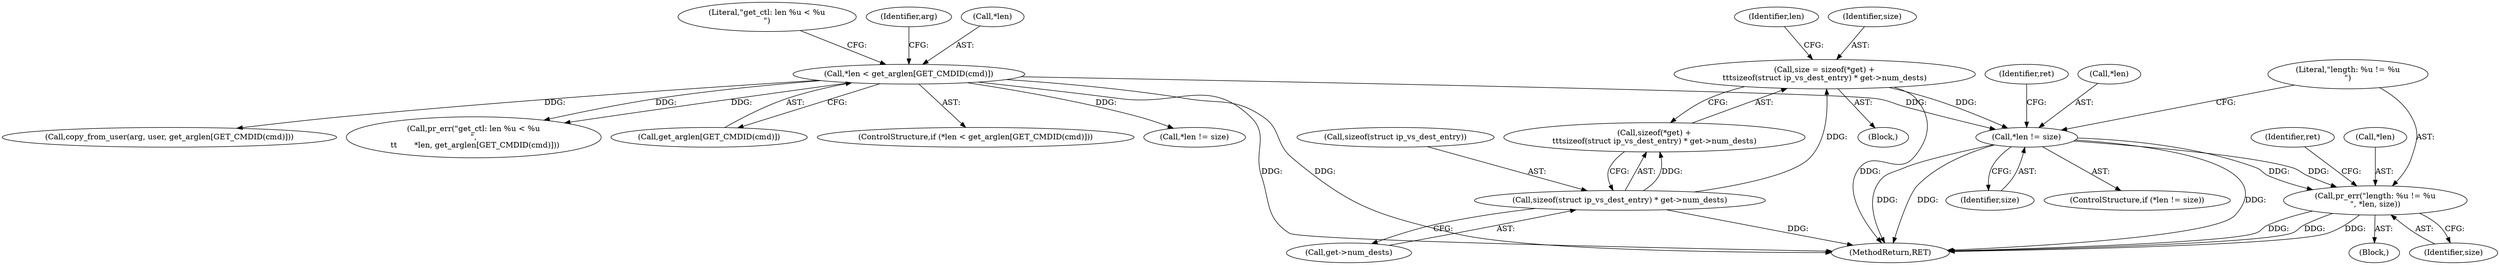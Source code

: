 digraph "0_linux_04bcef2a83f40c6db24222b27a52892cba39dffb@pointer" {
"1000359" [label="(Call,*len != size)"];
"1000119" [label="(Call,*len < get_arglen[GET_CMDID(cmd)])"];
"1000346" [label="(Call,size = sizeof(*get) +\n\t\t\tsizeof(struct ip_vs_dest_entry) * get->num_dests)"];
"1000352" [label="(Call,sizeof(struct ip_vs_dest_entry) * get->num_dests)"];
"1000364" [label="(Call,pr_err(\"length: %u != %u\n\", *len, size))"];
"1000119" [label="(Call,*len < get_arglen[GET_CMDID(cmd)])"];
"1000128" [label="(Literal,\"get_ctl: len %u < %u\n\")"];
"1000352" [label="(Call,sizeof(struct ip_vs_dest_entry) * get->num_dests)"];
"1000370" [label="(Identifier,ret)"];
"1000365" [label="(Literal,\"length: %u != %u\n\")"];
"1000127" [label="(Call,pr_err(\"get_ctl: len %u < %u\n\",\n \t\t       *len, get_arglen[GET_CMDID(cmd)]))"];
"1000122" [label="(Call,get_arglen[GET_CMDID(cmd)])"];
"1000498" [label="(MethodReturn,RET)"];
"1000360" [label="(Call,*len)"];
"1000140" [label="(Call,copy_from_user(arg, user, get_arglen[GET_CMDID(cmd)]))"];
"1000358" [label="(ControlStructure,if (*len != size))"];
"1000338" [label="(Block,)"];
"1000364" [label="(Call,pr_err(\"length: %u != %u\n\", *len, size))"];
"1000348" [label="(Call,sizeof(*get) +\n\t\t\tsizeof(struct ip_vs_dest_entry) * get->num_dests)"];
"1000363" [label="(Block,)"];
"1000366" [label="(Call,*len)"];
"1000359" [label="(Call,*len != size)"];
"1000141" [label="(Identifier,arg)"];
"1000346" [label="(Call,size = sizeof(*get) +\n\t\t\tsizeof(struct ip_vs_dest_entry) * get->num_dests)"];
"1000375" [label="(Identifier,ret)"];
"1000347" [label="(Identifier,size)"];
"1000355" [label="(Call,get->num_dests)"];
"1000120" [label="(Call,*len)"];
"1000353" [label="(Call,sizeof(struct ip_vs_dest_entry))"];
"1000118" [label="(ControlStructure,if (*len < get_arglen[GET_CMDID(cmd)]))"];
"1000361" [label="(Identifier,len)"];
"1000362" [label="(Identifier,size)"];
"1000368" [label="(Identifier,size)"];
"1000248" [label="(Call,*len != size)"];
"1000359" -> "1000358"  [label="AST: "];
"1000359" -> "1000362"  [label="CFG: "];
"1000360" -> "1000359"  [label="AST: "];
"1000362" -> "1000359"  [label="AST: "];
"1000365" -> "1000359"  [label="CFG: "];
"1000375" -> "1000359"  [label="CFG: "];
"1000359" -> "1000498"  [label="DDG: "];
"1000359" -> "1000498"  [label="DDG: "];
"1000359" -> "1000498"  [label="DDG: "];
"1000119" -> "1000359"  [label="DDG: "];
"1000346" -> "1000359"  [label="DDG: "];
"1000359" -> "1000364"  [label="DDG: "];
"1000359" -> "1000364"  [label="DDG: "];
"1000119" -> "1000118"  [label="AST: "];
"1000119" -> "1000122"  [label="CFG: "];
"1000120" -> "1000119"  [label="AST: "];
"1000122" -> "1000119"  [label="AST: "];
"1000128" -> "1000119"  [label="CFG: "];
"1000141" -> "1000119"  [label="CFG: "];
"1000119" -> "1000498"  [label="DDG: "];
"1000119" -> "1000498"  [label="DDG: "];
"1000119" -> "1000127"  [label="DDG: "];
"1000119" -> "1000127"  [label="DDG: "];
"1000119" -> "1000140"  [label="DDG: "];
"1000119" -> "1000248"  [label="DDG: "];
"1000346" -> "1000338"  [label="AST: "];
"1000346" -> "1000348"  [label="CFG: "];
"1000347" -> "1000346"  [label="AST: "];
"1000348" -> "1000346"  [label="AST: "];
"1000361" -> "1000346"  [label="CFG: "];
"1000346" -> "1000498"  [label="DDG: "];
"1000352" -> "1000346"  [label="DDG: "];
"1000352" -> "1000348"  [label="AST: "];
"1000352" -> "1000355"  [label="CFG: "];
"1000353" -> "1000352"  [label="AST: "];
"1000355" -> "1000352"  [label="AST: "];
"1000348" -> "1000352"  [label="CFG: "];
"1000352" -> "1000498"  [label="DDG: "];
"1000352" -> "1000348"  [label="DDG: "];
"1000364" -> "1000363"  [label="AST: "];
"1000364" -> "1000368"  [label="CFG: "];
"1000365" -> "1000364"  [label="AST: "];
"1000366" -> "1000364"  [label="AST: "];
"1000368" -> "1000364"  [label="AST: "];
"1000370" -> "1000364"  [label="CFG: "];
"1000364" -> "1000498"  [label="DDG: "];
"1000364" -> "1000498"  [label="DDG: "];
"1000364" -> "1000498"  [label="DDG: "];
}
